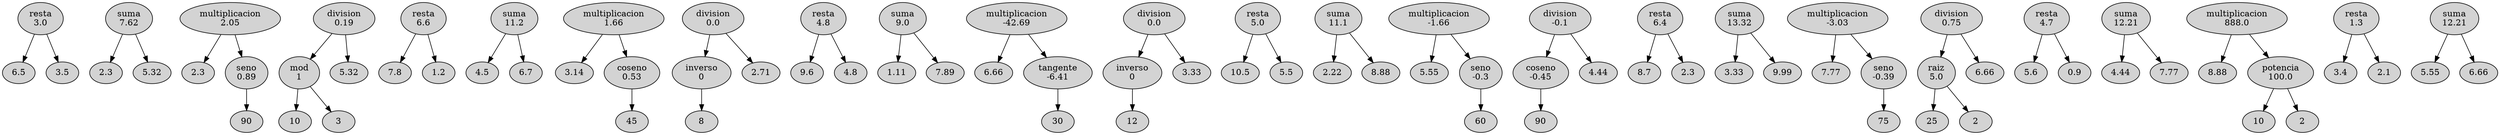 // Graph 20230924-200952
digraph {
	node [style=filled]
	node [style=filled]
	nodo89 [label=6.5]
	nodo90 [label=3.5]
	nodo91 [label="resta\n3.0"]
	nodo91 -> nodo89
	nodo91 -> nodo90
	nodo92 [label=2.3]
	nodo93 [label=5.32]
	nodo94 [label="suma\n7.62"]
	nodo94 -> nodo92
	nodo94 -> nodo93
	nodo95 [label=2.3]
	nodo96 [label=90]
	nodo97 [label="seno\n0.89"]
	nodo97 -> nodo96
	nodo98 [label="multiplicacion\n2.05"]
	nodo98 -> nodo95
	nodo98 -> nodo97
	nodo99 [label=10]
	nodo100 [label=3]
	nodo101 [label="mod\n1"]
	nodo101 -> nodo99
	nodo101 -> nodo100
	nodo102 [label=5.32]
	nodo103 [label="division\n0.19"]
	nodo103 -> nodo101
	nodo103 -> nodo102
	nodo104 [label=7.8]
	nodo105 [label=1.2]
	nodo106 [label="resta\n6.6"]
	nodo106 -> nodo104
	nodo106 -> nodo105
	nodo107 [label=4.5]
	nodo108 [label=6.7]
	nodo109 [label="suma\n11.2"]
	nodo109 -> nodo107
	nodo109 -> nodo108
	nodo110 [label=3.14]
	nodo111 [label=45]
	nodo112 [label="coseno\n0.53"]
	nodo112 -> nodo111
	nodo113 [label="multiplicacion\n1.66"]
	nodo113 -> nodo110
	nodo113 -> nodo112
	nodo114 [label=8]
	nodo115 [label="inverso\n0"]
	nodo115 -> nodo114
	nodo116 [label=2.71]
	nodo117 [label="division\n0.0"]
	nodo117 -> nodo115
	nodo117 -> nodo116
	nodo118 [label=9.6]
	nodo119 [label=4.8]
	nodo120 [label="resta\n4.8"]
	nodo120 -> nodo118
	nodo120 -> nodo119
	nodo121 [label=1.11]
	nodo122 [label=7.89]
	nodo123 [label="suma\n9.0"]
	nodo123 -> nodo121
	nodo123 -> nodo122
	nodo124 [label=6.66]
	nodo125 [label=30]
	nodo126 [label="tangente\n-6.41"]
	nodo126 -> nodo125
	nodo127 [label="multiplicacion\n-42.69"]
	nodo127 -> nodo124
	nodo127 -> nodo126
	nodo128 [label=12]
	nodo129 [label="inverso\n0"]
	nodo129 -> nodo128
	nodo130 [label=3.33]
	nodo131 [label="division\n0.0"]
	nodo131 -> nodo129
	nodo131 -> nodo130
	nodo132 [label=10.5]
	nodo133 [label=5.5]
	nodo134 [label="resta\n5.0"]
	nodo134 -> nodo132
	nodo134 -> nodo133
	nodo135 [label=2.22]
	nodo136 [label=8.88]
	nodo137 [label="suma\n11.1"]
	nodo137 -> nodo135
	nodo137 -> nodo136
	nodo138 [label=5.55]
	nodo139 [label=60]
	nodo140 [label="seno\n-0.3"]
	nodo140 -> nodo139
	nodo141 [label="multiplicacion\n-1.66"]
	nodo141 -> nodo138
	nodo141 -> nodo140
	nodo142 [label=90]
	nodo143 [label="coseno\n-0.45"]
	nodo143 -> nodo142
	nodo144 [label=4.44]
	nodo145 [label="division\n-0.1"]
	nodo145 -> nodo143
	nodo145 -> nodo144
	nodo146 [label=8.7]
	nodo147 [label=2.3]
	nodo148 [label="resta\n6.4"]
	nodo148 -> nodo146
	nodo148 -> nodo147
	nodo149 [label=3.33]
	nodo150 [label=9.99]
	nodo151 [label="suma\n13.32"]
	nodo151 -> nodo149
	nodo151 -> nodo150
	nodo152 [label=7.77]
	nodo153 [label=75]
	nodo154 [label="seno\n-0.39"]
	nodo154 -> nodo153
	nodo155 [label="multiplicacion\n-3.03"]
	nodo155 -> nodo152
	nodo155 -> nodo154
	nodo156 [label=25]
	nodo157 [label=2]
	nodo158 [label="raiz\n5.0"]
	nodo158 -> nodo156
	nodo158 -> nodo157
	nodo159 [label=6.66]
	nodo160 [label="division\n0.75"]
	nodo160 -> nodo158
	nodo160 -> nodo159
	nodo161 [label=5.6]
	nodo162 [label=0.9]
	nodo163 [label="resta\n4.7"]
	nodo163 -> nodo161
	nodo163 -> nodo162
	nodo164 [label=4.44]
	nodo165 [label=7.77]
	nodo166 [label="suma\n12.21"]
	nodo166 -> nodo164
	nodo166 -> nodo165
	nodo167 [label=8.88]
	nodo168 [label=10]
	nodo169 [label=2]
	nodo170 [label="potencia\n100.0"]
	nodo170 -> nodo168
	nodo170 -> nodo169
	nodo171 [label="multiplicacion\n888.0"]
	nodo171 -> nodo167
	nodo171 -> nodo170
	nodo172 [label=3.4]
	nodo173 [label=2.1]
	nodo174 [label="resta\n1.3"]
	nodo174 -> nodo172
	nodo174 -> nodo173
	nodo175 [label=5.55]
	nodo176 [label=6.66]
	nodo177 [label="suma\n12.21"]
	nodo177 -> nodo175
	nodo177 -> nodo176
}
